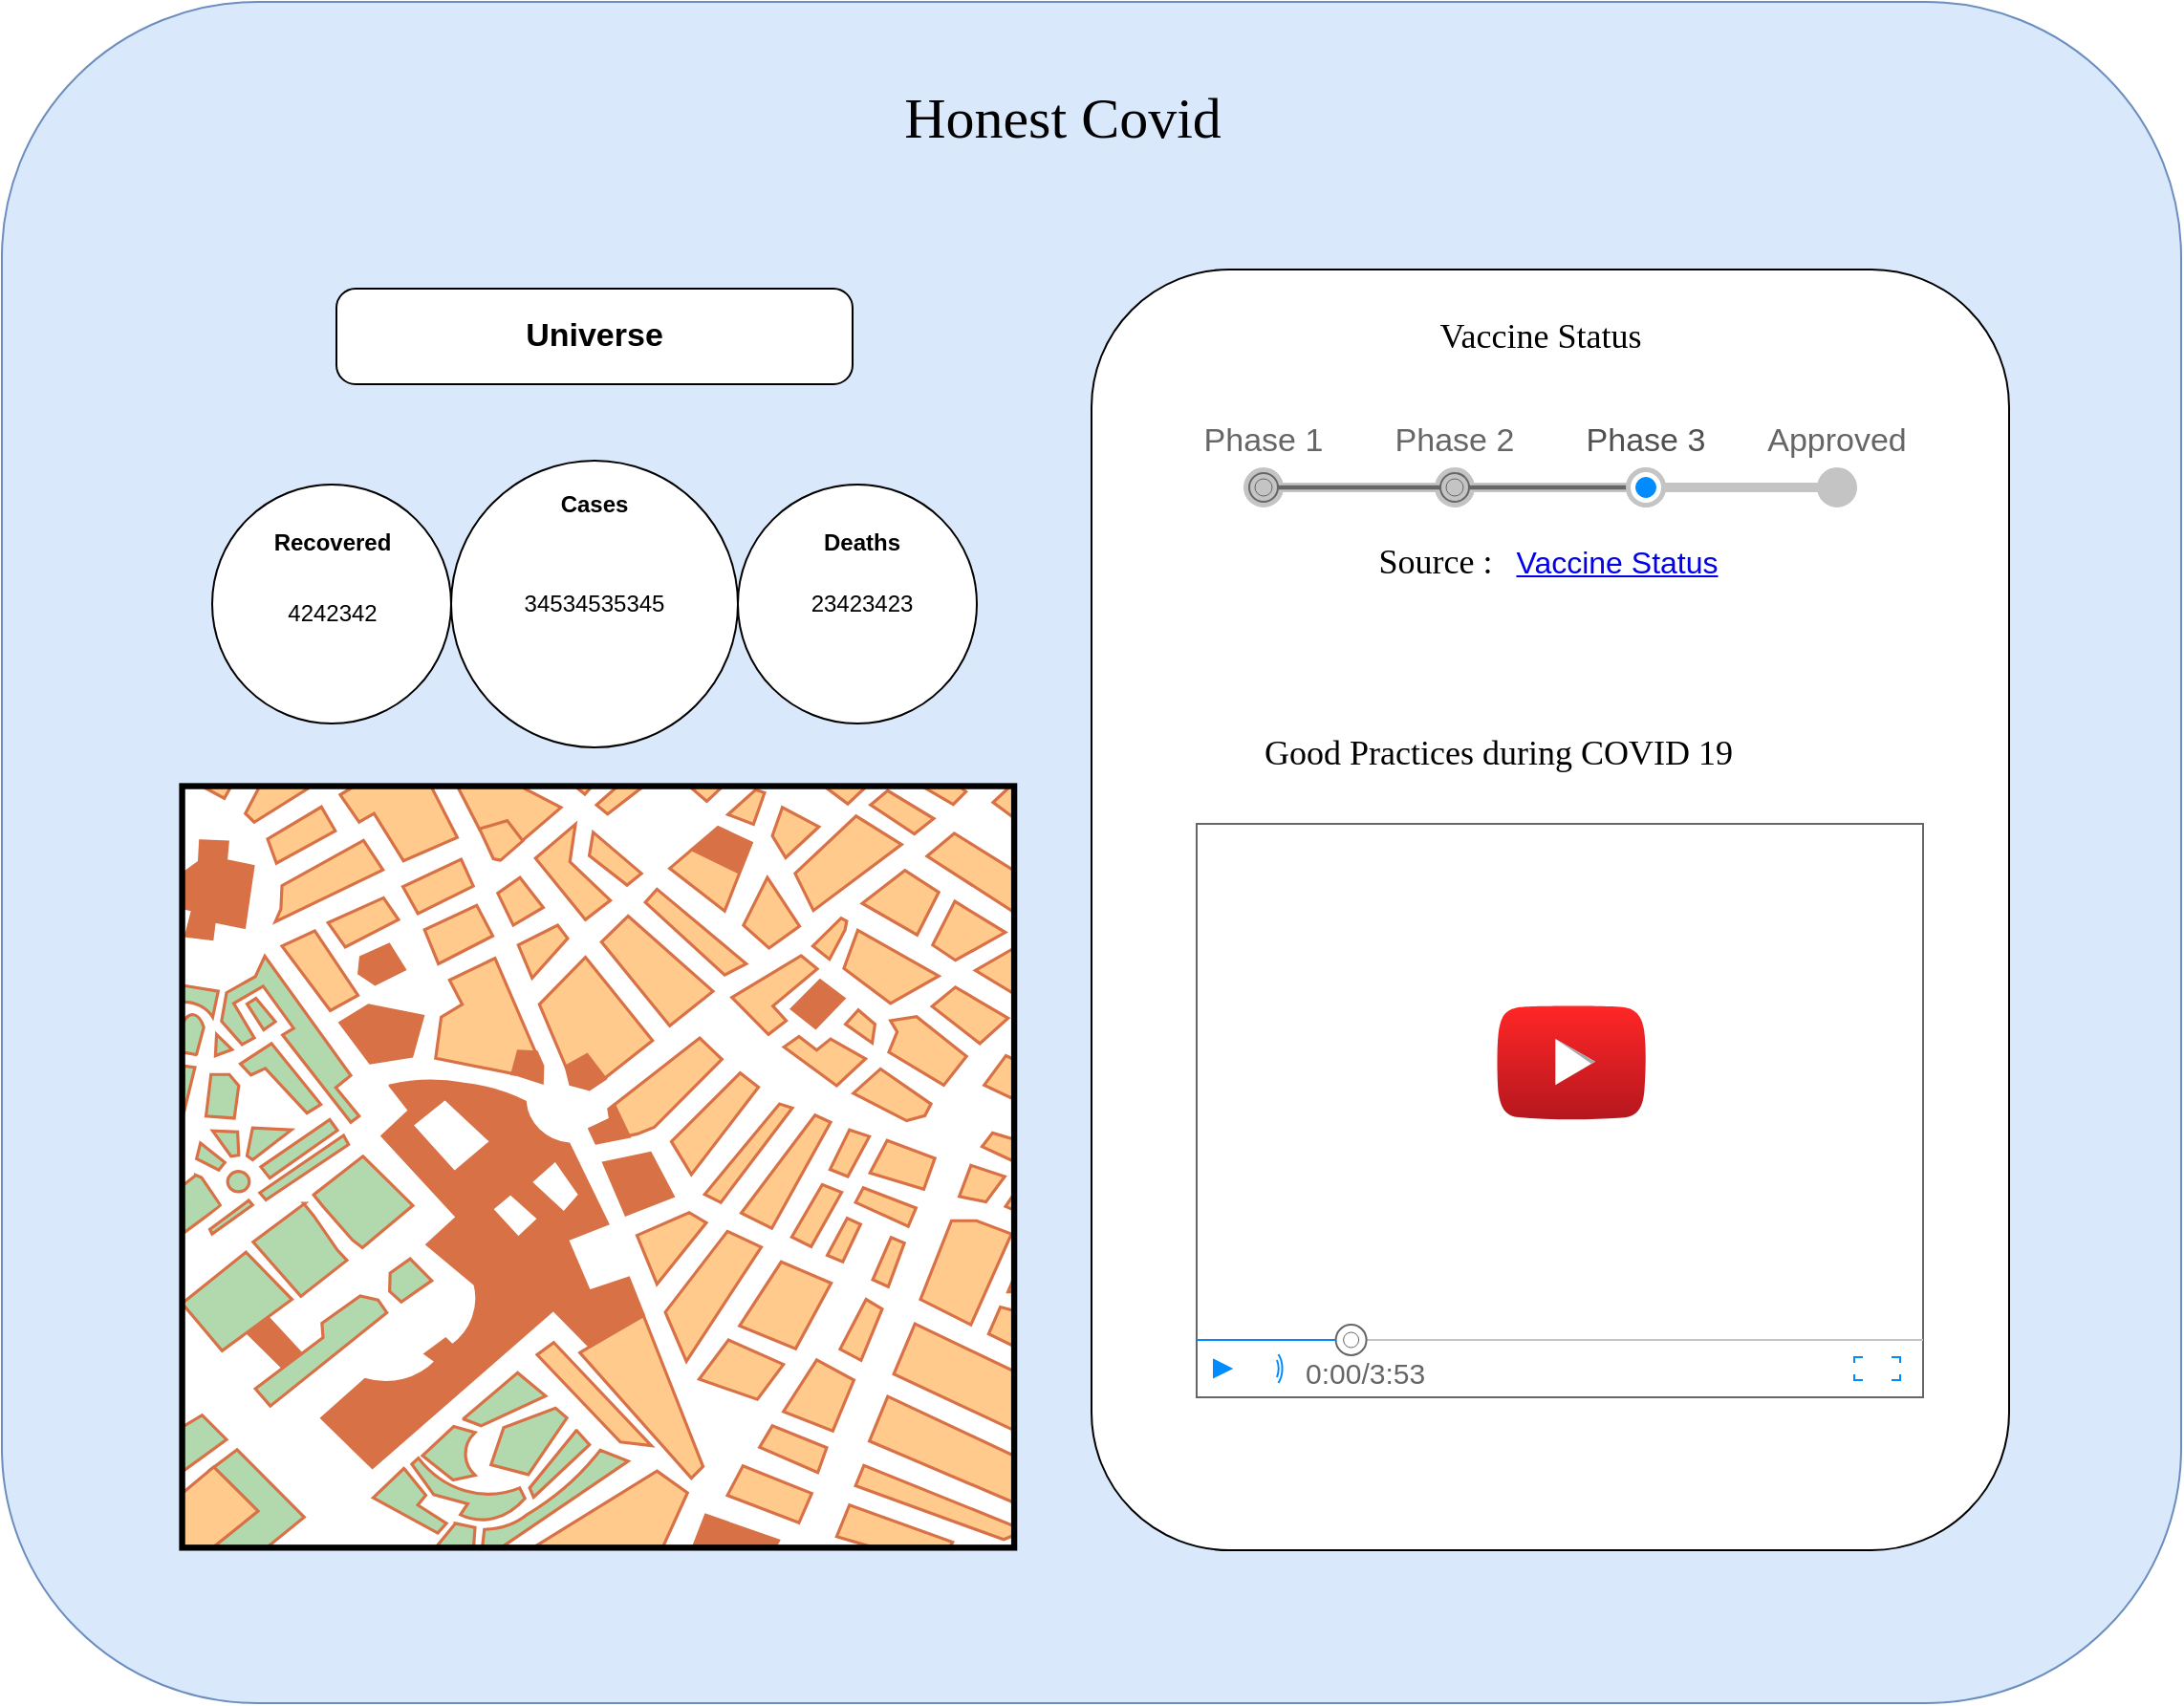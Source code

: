 <mxfile version="13.7.5" type="github">
  <diagram name="Page-1" id="03018318-947c-dd8e-b7a3-06fadd420f32">
    <mxGraphModel dx="1896" dy="1919" grid="1" gridSize="10" guides="1" tooltips="1" connect="1" arrows="1" fold="1" page="1" pageScale="1" pageWidth="1100" pageHeight="850" background="#ffffff" math="0" shadow="0">
      <root>
        <mxCell id="0" />
        <mxCell id="1" parent="0" />
        <mxCell id="KyJEyf6-9jhyd7c3mLH5-1" value="" style="rounded=1;whiteSpace=wrap;html=1;fillColor=#dae8fc;strokeColor=#6c8ebf;" vertex="1" parent="1">
          <mxGeometry x="240" y="-100" width="1140" height="890" as="geometry" />
        </mxCell>
        <mxCell id="KyJEyf6-9jhyd7c3mLH5-5" value="" style="ellipse;whiteSpace=wrap;html=1;aspect=fixed;spacing=5;" vertex="1" parent="1">
          <mxGeometry x="475" y="140" width="150" height="150" as="geometry" />
        </mxCell>
        <mxCell id="KyJEyf6-9jhyd7c3mLH5-6" value="" style="ellipse;whiteSpace=wrap;html=1;aspect=fixed;spacing=5;" vertex="1" parent="1">
          <mxGeometry x="350" y="152.5" width="125" height="125" as="geometry" />
        </mxCell>
        <mxCell id="KyJEyf6-9jhyd7c3mLH5-7" value="" style="ellipse;whiteSpace=wrap;html=1;aspect=fixed;spacing=5;" vertex="1" parent="1">
          <mxGeometry x="625" y="152.5" width="125" height="125" as="geometry" />
        </mxCell>
        <mxCell id="KyJEyf6-9jhyd7c3mLH5-12" value="Cases" style="text;html=1;strokeColor=none;fillColor=none;align=center;verticalAlign=middle;whiteSpace=wrap;rounded=0;fontStyle=1" vertex="1" parent="1">
          <mxGeometry x="530" y="152.5" width="40" height="20" as="geometry" />
        </mxCell>
        <mxCell id="KyJEyf6-9jhyd7c3mLH5-15" value="Recovered" style="text;html=1;strokeColor=none;fillColor=none;align=center;verticalAlign=middle;whiteSpace=wrap;rounded=0;fontStyle=1" vertex="1" parent="1">
          <mxGeometry x="393" y="173" width="40" height="20" as="geometry" />
        </mxCell>
        <mxCell id="KyJEyf6-9jhyd7c3mLH5-17" value="Deaths" style="text;html=1;strokeColor=none;fillColor=none;align=center;verticalAlign=middle;whiteSpace=wrap;rounded=0;fontStyle=1" vertex="1" parent="1">
          <mxGeometry x="670" y="173" width="40" height="20" as="geometry" />
        </mxCell>
        <mxCell id="KyJEyf6-9jhyd7c3mLH5-18" value="4242342" style="text;html=1;strokeColor=none;fillColor=none;align=center;verticalAlign=middle;whiteSpace=wrap;rounded=0;" vertex="1" parent="1">
          <mxGeometry x="392.5" y="210" width="40" height="20" as="geometry" />
        </mxCell>
        <mxCell id="KyJEyf6-9jhyd7c3mLH5-19" value="34534535345" style="text;html=1;strokeColor=none;fillColor=none;align=center;verticalAlign=middle;whiteSpace=wrap;rounded=0;" vertex="1" parent="1">
          <mxGeometry x="530" y="205" width="40" height="20" as="geometry" />
        </mxCell>
        <mxCell id="KyJEyf6-9jhyd7c3mLH5-20" value="23423423" style="text;html=1;strokeColor=none;fillColor=none;align=center;verticalAlign=middle;whiteSpace=wrap;rounded=0;" vertex="1" parent="1">
          <mxGeometry x="670" y="205" width="40" height="20" as="geometry" />
        </mxCell>
        <mxCell id="KyJEyf6-9jhyd7c3mLH5-22" value="Universe" style="strokeWidth=1;shadow=0;dashed=0;align=center;html=1;shape=mxgraph.mockup.buttons.button;mainText=;buttonStyle=round;fontSize=17;fontStyle=1;whiteSpace=wrap;" vertex="1" parent="1">
          <mxGeometry x="415" y="50" width="270" height="50" as="geometry" />
        </mxCell>
        <mxCell id="KyJEyf6-9jhyd7c3mLH5-23" value="" style="verticalLabelPosition=bottom;shadow=0;dashed=0;align=center;html=1;verticalAlign=top;strokeWidth=1;shape=mxgraph.mockup.misc.map;" vertex="1" parent="1">
          <mxGeometry x="334" y="310" width="437" height="400" as="geometry" />
        </mxCell>
        <mxCell id="KyJEyf6-9jhyd7c3mLH5-24" value="" style="rounded=1;whiteSpace=wrap;html=1;" vertex="1" parent="1">
          <mxGeometry x="810" y="40" width="480" height="670" as="geometry" />
        </mxCell>
        <mxCell id="KyJEyf6-9jhyd7c3mLH5-25" value="Honest Covid" style="text;html=1;strokeColor=none;fillColor=none;align=center;verticalAlign=middle;whiteSpace=wrap;rounded=0;fontSize=30;labelBorderColor=none;fontFamily=Tahoma;" vertex="1" parent="1">
          <mxGeometry x="640" y="-90" width="310" height="100" as="geometry" />
        </mxCell>
        <mxCell id="KyJEyf6-9jhyd7c3mLH5-29" value="Vaccine Status" style="text;html=1;strokeColor=none;fillColor=none;align=center;verticalAlign=middle;whiteSpace=wrap;rounded=0;fontFamily=Tahoma;fontSize=18;fontColor=#000000;" vertex="1" parent="1">
          <mxGeometry x="880" y="65" width="330" height="20" as="geometry" />
        </mxCell>
        <mxCell id="KyJEyf6-9jhyd7c3mLH5-44" value="&lt;table style=&quot;font-size: 1em&quot; width=&quot;100%&quot; cellspacing=&quot;0&quot; cellpadding=&quot;0&quot; border=&quot;0&quot;&gt;&lt;tbody&gt;&lt;tr&gt;&lt;td width=&quot;25%&quot;&gt;Phase 1&lt;br&gt;&lt;/td&gt;&lt;td width=&quot;25%&quot;&gt;Phase 2&lt;/td&gt;&lt;td width=&quot;25%&quot;&gt;&lt;font color=&quot;#4F4F4F&quot;&gt;Phase 3&lt;/font&gt;&lt;/td&gt;&lt;td width=&quot;25%&quot;&gt;Approved&lt;br&gt;&lt;/td&gt;&lt;/tr&gt;&lt;tr&gt;&lt;td&gt;&lt;br&gt;&lt;/td&gt;&lt;/tr&gt;&lt;/tbody&gt;&lt;/table&gt;" style="strokeWidth=1;shadow=0;dashed=0;align=center;html=1;shape=mxgraph.mockup.navigation.stepBar;strokeColor=#c4c4c4;textColor=#666666;textColor2=#008cff;mainText=,,+,;textSize=17;fillColor=#666666;overflow=fill;fontSize=17;fontColor=#666666;" vertex="1" parent="1">
          <mxGeometry x="850" y="120" width="400" height="50" as="geometry" />
        </mxCell>
        <UserObject label="Vaccine Status " link="data:page/id,03018318-947c-dd8e-b7a3-06fadd420f32" id="KyJEyf6-9jhyd7c3mLH5-47">
          <mxCell style="text;html=1;strokeColor=none;fillColor=none;whiteSpace=wrap;align=center;verticalAlign=middle;fontColor=#0000EE;fontStyle=4;fontSize=16;" vertex="1" parent="1">
            <mxGeometry x="1010" y="173" width="150" height="40" as="geometry" />
          </mxCell>
        </UserObject>
        <mxCell id="KyJEyf6-9jhyd7c3mLH5-48" value="Source : " style="text;html=1;strokeColor=none;fillColor=none;align=center;verticalAlign=middle;whiteSpace=wrap;rounded=0;fontFamily=Tahoma;fontSize=18;fontColor=#000000;" vertex="1" parent="1">
          <mxGeometry x="930" y="183" width="120" height="20" as="geometry" />
        </mxCell>
        <mxCell id="KyJEyf6-9jhyd7c3mLH5-49" style="edgeStyle=orthogonalEdgeStyle;rounded=0;orthogonalLoop=1;jettySize=auto;html=1;exitX=0.5;exitY=1;exitDx=0;exitDy=0;fontFamily=Tahoma;fontSize=18;fontColor=#000000;" edge="1" parent="1" source="KyJEyf6-9jhyd7c3mLH5-48" target="KyJEyf6-9jhyd7c3mLH5-48">
          <mxGeometry relative="1" as="geometry" />
        </mxCell>
        <mxCell id="KyJEyf6-9jhyd7c3mLH5-50" value="&lt;div style=&quot;font-size: 18px&quot;&gt;&lt;font style=&quot;font-size: 18px&quot;&gt;&lt;br&gt;&lt;/font&gt;&lt;/div&gt;&lt;div style=&quot;font-size: 18px&quot;&gt;&lt;font style=&quot;font-size: 18px&quot;&gt;&lt;br&gt;&lt;/font&gt;&lt;/div&gt;&lt;div style=&quot;font-size: 18px&quot;&gt;&lt;font style=&quot;font-size: 18px&quot;&gt;&amp;nbsp;&amp;nbsp;&amp;nbsp;&amp;nbsp;&amp;nbsp;&amp;nbsp;&amp;nbsp;&amp;nbsp; Good Practices during COVID 19 &lt;br&gt;&lt;/font&gt;&lt;/div&gt;&lt;div style=&quot;font-size: 18px&quot;&gt;&lt;font style=&quot;font-size: 18px&quot;&gt;&lt;br&gt;&lt;/font&gt;&lt;/div&gt;" style="text;html=1;strokeColor=none;fillColor=none;spacing=5;spacingTop=-20;whiteSpace=wrap;overflow=hidden;rounded=0;fontFamily=Tahoma;fontSize=16;fontColor=#000000;" vertex="1" parent="1">
          <mxGeometry x="855" y="250" width="390" height="390" as="geometry" />
        </mxCell>
        <mxCell id="KyJEyf6-9jhyd7c3mLH5-51" value="" style="verticalLabelPosition=bottom;shadow=0;dashed=0;align=center;html=1;verticalAlign=top;strokeWidth=1;shape=mxgraph.mockup.containers.videoPlayer;strokeColor=#666666;strokeColor2=#008cff;strokeColor3=#c4c4c4;textColor=#666666;fillColor2=#008cff;barHeight=30;barPos=20;fontFamily=Tahoma;fontSize=16;fontColor=#000000;" vertex="1" parent="1">
          <mxGeometry x="865" y="330" width="380" height="300" as="geometry" />
        </mxCell>
        <mxCell id="KyJEyf6-9jhyd7c3mLH5-52" value="" style="dashed=0;outlineConnect=0;html=1;align=center;labelPosition=center;verticalLabelPosition=bottom;verticalAlign=top;shape=mxgraph.weblogos.youtube_2;fillColor=#FF2626;gradientColor=#B5171F;fontFamily=Tahoma;fontSize=16;fontColor=#000000;" vertex="1" parent="1">
          <mxGeometry x="1022" y="425" width="78.2" height="60" as="geometry" />
        </mxCell>
      </root>
    </mxGraphModel>
  </diagram>
</mxfile>
